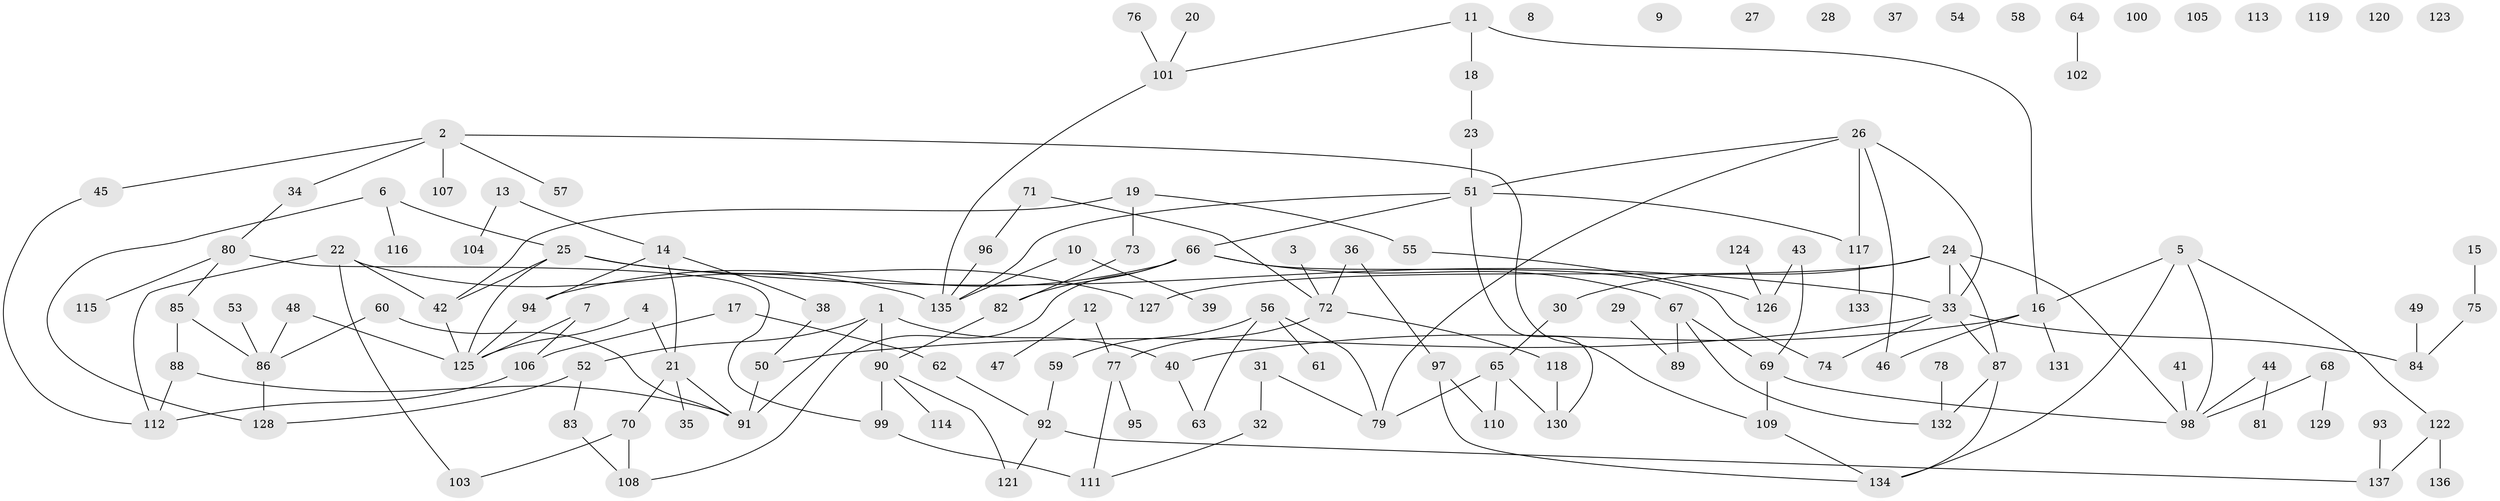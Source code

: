 // Generated by graph-tools (version 1.1) at 2025/12/03/09/25 04:12:59]
// undirected, 137 vertices, 166 edges
graph export_dot {
graph [start="1"]
  node [color=gray90,style=filled];
  1;
  2;
  3;
  4;
  5;
  6;
  7;
  8;
  9;
  10;
  11;
  12;
  13;
  14;
  15;
  16;
  17;
  18;
  19;
  20;
  21;
  22;
  23;
  24;
  25;
  26;
  27;
  28;
  29;
  30;
  31;
  32;
  33;
  34;
  35;
  36;
  37;
  38;
  39;
  40;
  41;
  42;
  43;
  44;
  45;
  46;
  47;
  48;
  49;
  50;
  51;
  52;
  53;
  54;
  55;
  56;
  57;
  58;
  59;
  60;
  61;
  62;
  63;
  64;
  65;
  66;
  67;
  68;
  69;
  70;
  71;
  72;
  73;
  74;
  75;
  76;
  77;
  78;
  79;
  80;
  81;
  82;
  83;
  84;
  85;
  86;
  87;
  88;
  89;
  90;
  91;
  92;
  93;
  94;
  95;
  96;
  97;
  98;
  99;
  100;
  101;
  102;
  103;
  104;
  105;
  106;
  107;
  108;
  109;
  110;
  111;
  112;
  113;
  114;
  115;
  116;
  117;
  118;
  119;
  120;
  121;
  122;
  123;
  124;
  125;
  126;
  127;
  128;
  129;
  130;
  131;
  132;
  133;
  134;
  135;
  136;
  137;
  1 -- 40;
  1 -- 52;
  1 -- 90;
  1 -- 91;
  2 -- 34;
  2 -- 45;
  2 -- 57;
  2 -- 107;
  2 -- 109;
  3 -- 72;
  4 -- 21;
  4 -- 125;
  5 -- 16;
  5 -- 98;
  5 -- 122;
  5 -- 134;
  6 -- 25;
  6 -- 116;
  6 -- 128;
  7 -- 106;
  7 -- 125;
  10 -- 39;
  10 -- 135;
  11 -- 16;
  11 -- 18;
  11 -- 101;
  12 -- 47;
  12 -- 77;
  13 -- 14;
  13 -- 104;
  14 -- 21;
  14 -- 38;
  14 -- 94;
  15 -- 75;
  16 -- 40;
  16 -- 46;
  16 -- 131;
  17 -- 62;
  17 -- 106;
  18 -- 23;
  19 -- 42;
  19 -- 55;
  19 -- 73;
  20 -- 101;
  21 -- 35;
  21 -- 70;
  21 -- 91;
  22 -- 42;
  22 -- 103;
  22 -- 112;
  22 -- 135;
  23 -- 51;
  24 -- 30;
  24 -- 33;
  24 -- 87;
  24 -- 98;
  24 -- 127;
  25 -- 33;
  25 -- 42;
  25 -- 125;
  25 -- 127;
  26 -- 33;
  26 -- 46;
  26 -- 51;
  26 -- 79;
  26 -- 117;
  29 -- 89;
  30 -- 65;
  31 -- 32;
  31 -- 79;
  32 -- 111;
  33 -- 50;
  33 -- 74;
  33 -- 84;
  33 -- 87;
  34 -- 80;
  36 -- 72;
  36 -- 97;
  38 -- 50;
  40 -- 63;
  41 -- 98;
  42 -- 125;
  43 -- 69;
  43 -- 126;
  44 -- 81;
  44 -- 98;
  45 -- 112;
  48 -- 86;
  48 -- 125;
  49 -- 84;
  50 -- 91;
  51 -- 66;
  51 -- 117;
  51 -- 130;
  51 -- 135;
  52 -- 83;
  52 -- 128;
  53 -- 86;
  55 -- 126;
  56 -- 59;
  56 -- 61;
  56 -- 63;
  56 -- 79;
  59 -- 92;
  60 -- 86;
  60 -- 91;
  62 -- 92;
  64 -- 102;
  65 -- 79;
  65 -- 110;
  65 -- 130;
  66 -- 67;
  66 -- 74;
  66 -- 82;
  66 -- 94;
  66 -- 108;
  67 -- 69;
  67 -- 89;
  67 -- 132;
  68 -- 98;
  68 -- 129;
  69 -- 98;
  69 -- 109;
  70 -- 103;
  70 -- 108;
  71 -- 72;
  71 -- 96;
  72 -- 77;
  72 -- 118;
  73 -- 82;
  75 -- 84;
  76 -- 101;
  77 -- 95;
  77 -- 111;
  78 -- 132;
  80 -- 85;
  80 -- 99;
  80 -- 115;
  82 -- 90;
  83 -- 108;
  85 -- 86;
  85 -- 88;
  86 -- 128;
  87 -- 132;
  87 -- 134;
  88 -- 91;
  88 -- 112;
  90 -- 99;
  90 -- 114;
  90 -- 121;
  92 -- 121;
  92 -- 137;
  93 -- 137;
  94 -- 125;
  96 -- 135;
  97 -- 110;
  97 -- 134;
  99 -- 111;
  101 -- 135;
  106 -- 112;
  109 -- 134;
  117 -- 133;
  118 -- 130;
  122 -- 136;
  122 -- 137;
  124 -- 126;
}

